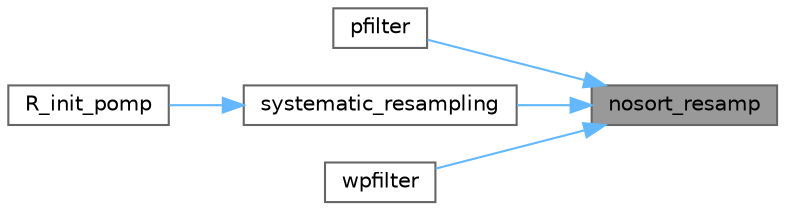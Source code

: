 digraph "nosort_resamp"
{
 // LATEX_PDF_SIZE
  bgcolor="transparent";
  edge [fontname=Helvetica,fontsize=10,labelfontname=Helvetica,labelfontsize=10];
  node [fontname=Helvetica,fontsize=10,shape=box,height=0.2,width=0.4];
  rankdir="RL";
  Node1 [id="Node000001",label="nosort_resamp",height=0.2,width=0.4,color="gray40", fillcolor="grey60", style="filled", fontcolor="black",tooltip=" "];
  Node1 -> Node2 [id="edge1_Node000001_Node000002",dir="back",color="steelblue1",style="solid",tooltip=" "];
  Node2 [id="Node000002",label="pfilter",height=0.2,width=0.4,color="grey40", fillcolor="white", style="filled",URL="$pfilter_8c.html#acfcb3a7b41bc3b2b9315163717854242",tooltip=" "];
  Node1 -> Node3 [id="edge2_Node000001_Node000003",dir="back",color="steelblue1",style="solid",tooltip=" "];
  Node3 [id="Node000003",label="systematic_resampling",height=0.2,width=0.4,color="grey40", fillcolor="white", style="filled",URL="$resample_8c.html#a982475f3663a786d7883672aa2ed072e",tooltip=" "];
  Node3 -> Node4 [id="edge3_Node000003_Node000004",dir="back",color="steelblue1",style="solid",tooltip=" "];
  Node4 [id="Node000004",label="R_init_pomp",height=0.2,width=0.4,color="grey40", fillcolor="white", style="filled",URL="$init_8c.html#ac82c44c250cd2f69f3259d56f09c1c26",tooltip=" "];
  Node1 -> Node5 [id="edge4_Node000001_Node000005",dir="back",color="steelblue1",style="solid",tooltip=" "];
  Node5 [id="Node000005",label="wpfilter",height=0.2,width=0.4,color="grey40", fillcolor="white", style="filled",URL="$wpfilter_8c.html#ac643fb3aad609b1078e9abb994ec6cf2",tooltip=" "];
}
